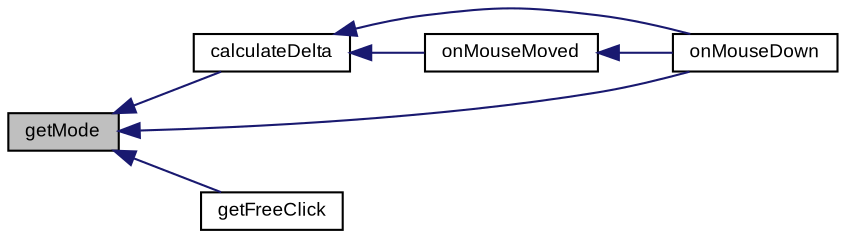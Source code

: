 digraph "getMode"
{
  bgcolor="transparent";
  edge [fontname="Arial",fontsize="9",labelfontname="Arial",labelfontsize="9"];
  node [fontname="Arial",fontsize="9",shape=record];
  rankdir="LR";
  Node1 [label="getMode",height=0.2,width=0.4,color="black", fillcolor="grey75", style="filled" fontcolor="black"];
  Node1 -> Node2 [dir="back",color="midnightblue",fontsize="9",style="solid",fontname="Arial"];
  Node2 [label="calculateDelta",height=0.2,width=0.4,color="black",URL="$class_v_s_t_g_u_i_1_1_c_slider.html#ad0ce5039d1402a45f57b509e8fcd0117"];
  Node2 -> Node3 [dir="back",color="midnightblue",fontsize="9",style="solid",fontname="Arial"];
  Node3 [label="onMouseDown",height=0.2,width=0.4,color="black",URL="$class_v_s_t_g_u_i_1_1_c_slider.html#af5e4151d575380ad56bf87893631f03d",tooltip="called when a mouse down event occurs "];
  Node2 -> Node4 [dir="back",color="midnightblue",fontsize="9",style="solid",fontname="Arial"];
  Node4 [label="onMouseMoved",height=0.2,width=0.4,color="black",URL="$class_v_s_t_g_u_i_1_1_c_slider.html#ac8855959285a9555faaa8b0313e07027",tooltip="called when a mouse move event occurs "];
  Node4 -> Node3 [dir="back",color="midnightblue",fontsize="9",style="solid",fontname="Arial"];
  Node1 -> Node3 [dir="back",color="midnightblue",fontsize="9",style="solid",fontname="Arial"];
  Node1 -> Node5 [dir="back",color="midnightblue",fontsize="9",style="solid",fontname="Arial"];
  Node5 [label="getFreeClick",height=0.2,width=0.4,color="black",URL="$class_v_s_t_g_u_i_1_1_c_slider.html#afc1052efc52e5e8f1a4ad84483917300"];
}
